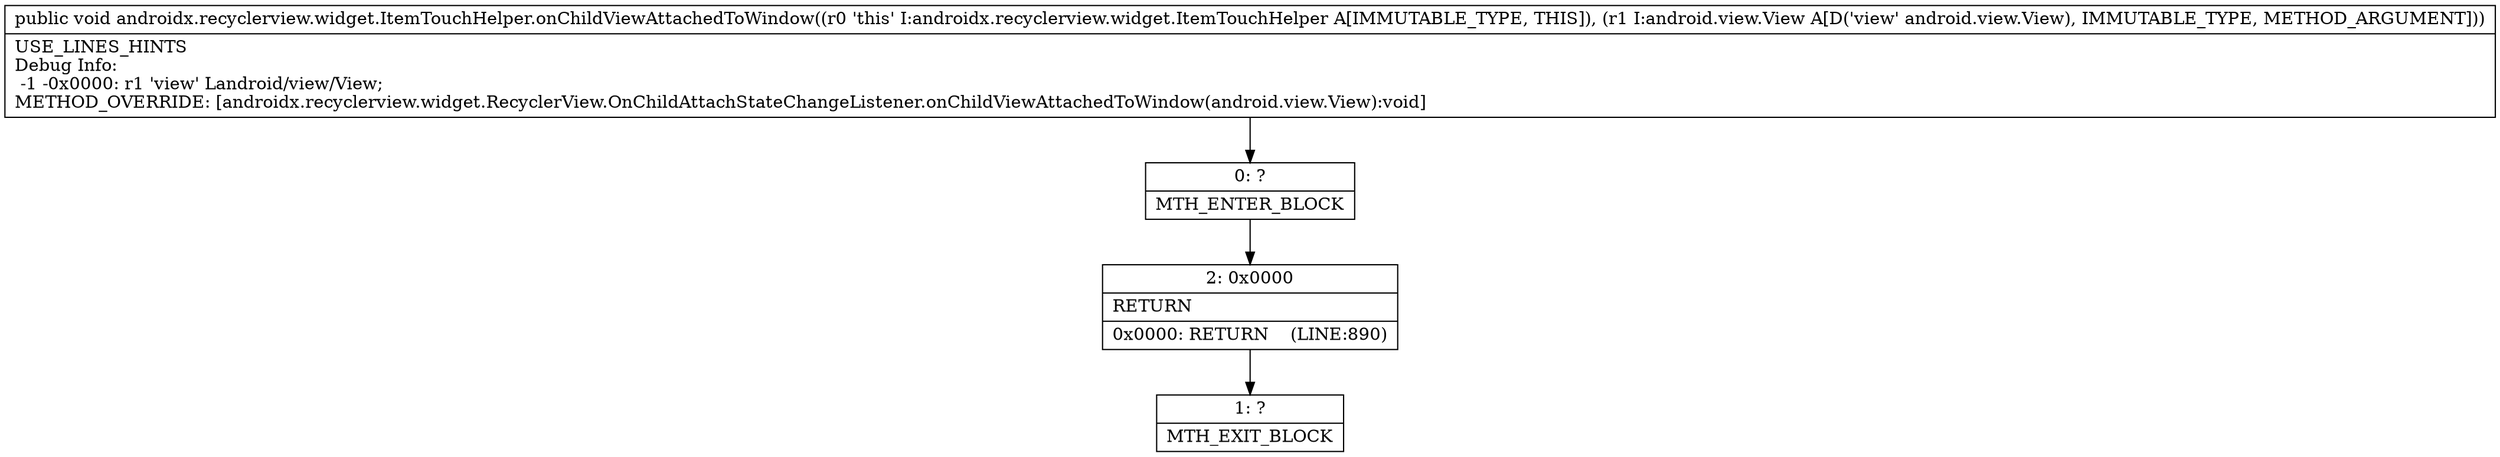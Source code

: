 digraph "CFG forandroidx.recyclerview.widget.ItemTouchHelper.onChildViewAttachedToWindow(Landroid\/view\/View;)V" {
Node_0 [shape=record,label="{0\:\ ?|MTH_ENTER_BLOCK\l}"];
Node_2 [shape=record,label="{2\:\ 0x0000|RETURN\l|0x0000: RETURN    (LINE:890)\l}"];
Node_1 [shape=record,label="{1\:\ ?|MTH_EXIT_BLOCK\l}"];
MethodNode[shape=record,label="{public void androidx.recyclerview.widget.ItemTouchHelper.onChildViewAttachedToWindow((r0 'this' I:androidx.recyclerview.widget.ItemTouchHelper A[IMMUTABLE_TYPE, THIS]), (r1 I:android.view.View A[D('view' android.view.View), IMMUTABLE_TYPE, METHOD_ARGUMENT]))  | USE_LINES_HINTS\lDebug Info:\l  \-1 \-0x0000: r1 'view' Landroid\/view\/View;\lMETHOD_OVERRIDE: [androidx.recyclerview.widget.RecyclerView.OnChildAttachStateChangeListener.onChildViewAttachedToWindow(android.view.View):void]\l}"];
MethodNode -> Node_0;Node_0 -> Node_2;
Node_2 -> Node_1;
}

